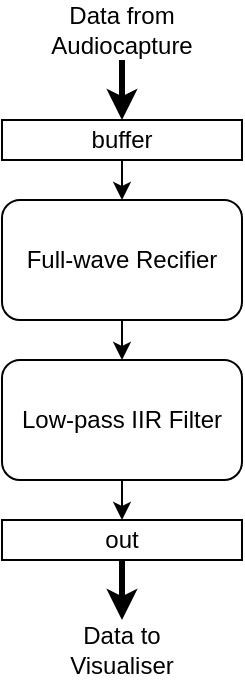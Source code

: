 <mxfile version="20.8.16" type="github">
  <diagram name="Page-1" id="NrJF28fdVkR-XfIdJEg4">
    <mxGraphModel dx="724" dy="700" grid="1" gridSize="10" guides="1" tooltips="1" connect="1" arrows="1" fold="1" page="1" pageScale="1" pageWidth="827" pageHeight="1169" math="0" shadow="0">
      <root>
        <mxCell id="0" />
        <mxCell id="1" parent="0" />
        <mxCell id="YVp_VeAw19pPSm7E-jZr-7" style="edgeStyle=orthogonalEdgeStyle;rounded=0;orthogonalLoop=1;jettySize=auto;html=1;exitX=0.5;exitY=1;exitDx=0;exitDy=0;entryX=0.5;entryY=0;entryDx=0;entryDy=0;" edge="1" parent="1" source="YVp_VeAw19pPSm7E-jZr-1" target="YVp_VeAw19pPSm7E-jZr-6">
          <mxGeometry relative="1" as="geometry" />
        </mxCell>
        <mxCell id="YVp_VeAw19pPSm7E-jZr-1" value="buffer" style="rounded=0;whiteSpace=wrap;html=1;" vertex="1" parent="1">
          <mxGeometry x="280" y="110" width="120" height="20" as="geometry" />
        </mxCell>
        <mxCell id="YVp_VeAw19pPSm7E-jZr-5" style="edgeStyle=orthogonalEdgeStyle;rounded=0;orthogonalLoop=1;jettySize=auto;html=1;exitX=0.5;exitY=1;exitDx=0;exitDy=0;strokeWidth=3;" edge="1" parent="1" source="YVp_VeAw19pPSm7E-jZr-4">
          <mxGeometry relative="1" as="geometry">
            <mxPoint x="340" y="110" as="targetPoint" />
          </mxGeometry>
        </mxCell>
        <mxCell id="YVp_VeAw19pPSm7E-jZr-4" value="Data from Audiocapture" style="text;html=1;strokeColor=none;fillColor=none;align=center;verticalAlign=middle;whiteSpace=wrap;rounded=0;" vertex="1" parent="1">
          <mxGeometry x="310" y="50" width="60" height="30" as="geometry" />
        </mxCell>
        <mxCell id="YVp_VeAw19pPSm7E-jZr-10" style="edgeStyle=orthogonalEdgeStyle;rounded=0;orthogonalLoop=1;jettySize=auto;html=1;exitX=0.5;exitY=1;exitDx=0;exitDy=0;entryX=0.5;entryY=0;entryDx=0;entryDy=0;" edge="1" parent="1" source="YVp_VeAw19pPSm7E-jZr-6" target="YVp_VeAw19pPSm7E-jZr-8">
          <mxGeometry relative="1" as="geometry" />
        </mxCell>
        <mxCell id="YVp_VeAw19pPSm7E-jZr-6" value="Full-wave Recifier" style="rounded=1;whiteSpace=wrap;html=1;" vertex="1" parent="1">
          <mxGeometry x="280" y="150" width="120" height="60" as="geometry" />
        </mxCell>
        <mxCell id="YVp_VeAw19pPSm7E-jZr-11" style="edgeStyle=orthogonalEdgeStyle;rounded=0;orthogonalLoop=1;jettySize=auto;html=1;exitX=0.5;exitY=1;exitDx=0;exitDy=0;entryX=0.5;entryY=0;entryDx=0;entryDy=0;" edge="1" parent="1" source="YVp_VeAw19pPSm7E-jZr-8" target="YVp_VeAw19pPSm7E-jZr-9">
          <mxGeometry relative="1" as="geometry" />
        </mxCell>
        <mxCell id="YVp_VeAw19pPSm7E-jZr-8" value="Low-pass IIR Filter" style="rounded=1;whiteSpace=wrap;html=1;" vertex="1" parent="1">
          <mxGeometry x="280" y="230" width="120" height="60" as="geometry" />
        </mxCell>
        <mxCell id="YVp_VeAw19pPSm7E-jZr-15" style="edgeStyle=orthogonalEdgeStyle;rounded=0;orthogonalLoop=1;jettySize=auto;html=1;exitX=0.5;exitY=1;exitDx=0;exitDy=0;entryX=0.5;entryY=0;entryDx=0;entryDy=0;strokeWidth=3;" edge="1" parent="1" source="YVp_VeAw19pPSm7E-jZr-9" target="YVp_VeAw19pPSm7E-jZr-14">
          <mxGeometry relative="1" as="geometry" />
        </mxCell>
        <mxCell id="YVp_VeAw19pPSm7E-jZr-9" value="out" style="rounded=0;whiteSpace=wrap;html=1;" vertex="1" parent="1">
          <mxGeometry x="280" y="310" width="120" height="20" as="geometry" />
        </mxCell>
        <mxCell id="YVp_VeAw19pPSm7E-jZr-14" value="Data to Visualiser" style="text;html=1;strokeColor=none;fillColor=none;align=center;verticalAlign=middle;whiteSpace=wrap;rounded=0;" vertex="1" parent="1">
          <mxGeometry x="310" y="360" width="60" height="30" as="geometry" />
        </mxCell>
      </root>
    </mxGraphModel>
  </diagram>
</mxfile>
